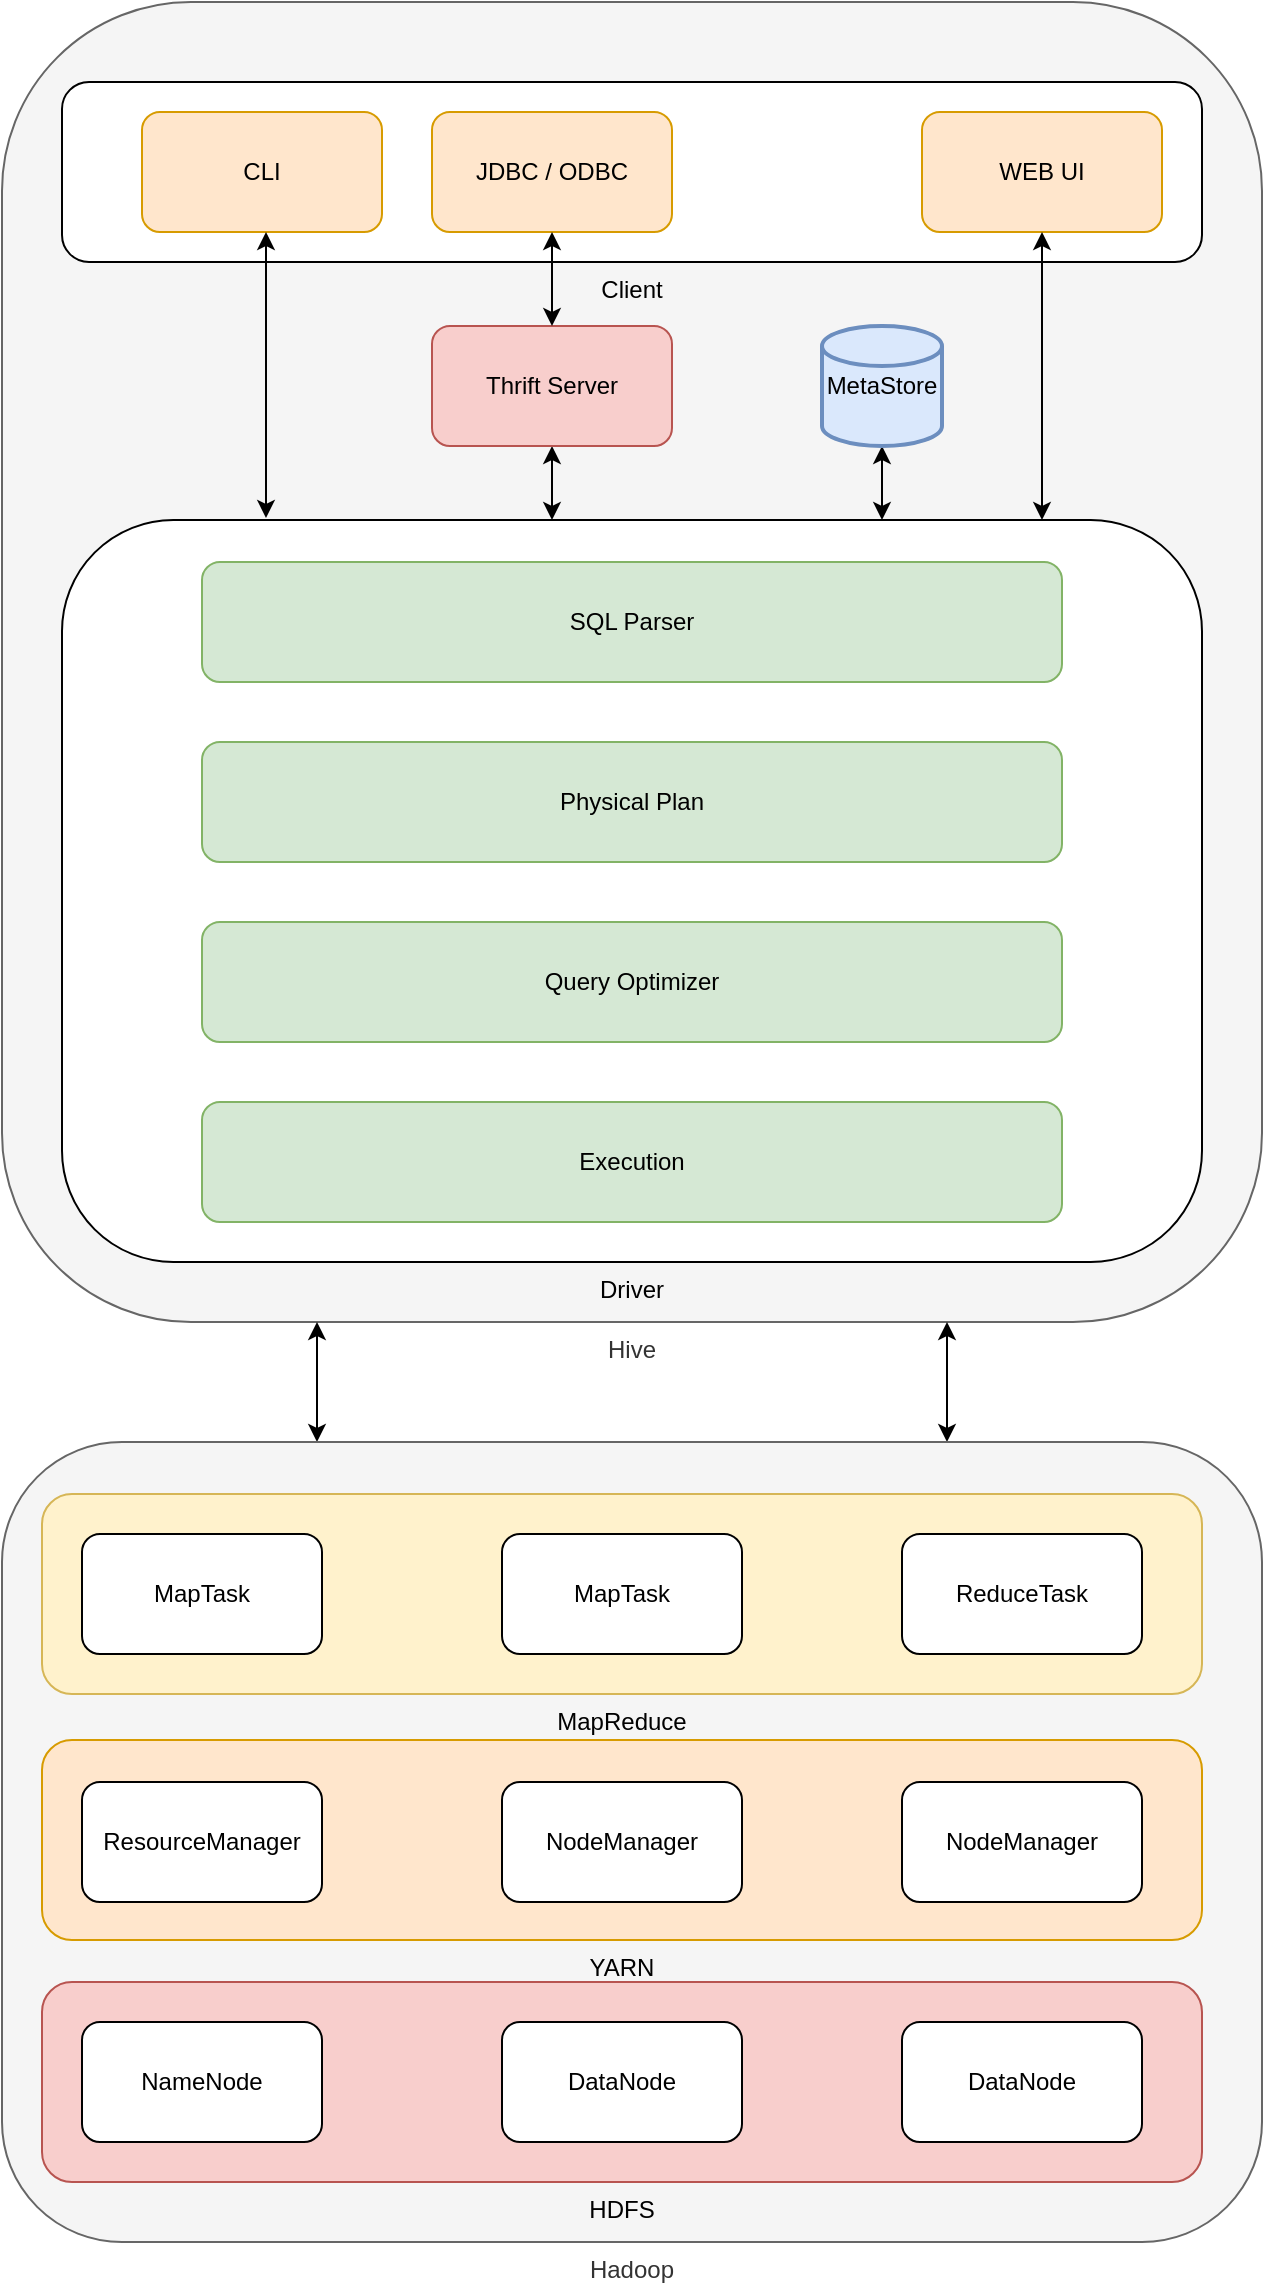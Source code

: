 <mxfile version="12.4.2" type="device" pages="1"><diagram id="CLlDv198pSm4ShS40Nl4" name="第 1 页"><mxGraphModel dx="1106" dy="830" grid="1" gridSize="10" guides="1" tooltips="1" connect="1" arrows="1" fold="1" page="1" pageScale="1" pageWidth="827" pageHeight="1169" math="0" shadow="0"><root><mxCell id="0"/><mxCell id="1" parent="0"/><mxCell id="wSLP8IicloLnR0IEoO8Q-1" value="Hive" style="rounded=1;whiteSpace=wrap;html=1;labelPosition=center;verticalLabelPosition=bottom;align=center;verticalAlign=top;fillColor=#f5f5f5;strokeColor=#666666;fontColor=#333333;" parent="1" vertex="1"><mxGeometry x="120" y="80" width="630" height="660" as="geometry"/></mxCell><mxCell id="wSLP8IicloLnR0IEoO8Q-2" value="Client" style="rounded=1;whiteSpace=wrap;html=1;labelPosition=center;verticalLabelPosition=bottom;align=center;verticalAlign=top;" parent="1" vertex="1"><mxGeometry x="150" y="120" width="570" height="90" as="geometry"/></mxCell><mxCell id="wSLP8IicloLnR0IEoO8Q-3" value="CLI" style="rounded=1;whiteSpace=wrap;html=1;fillColor=#ffe6cc;strokeColor=#d79b00;" parent="1" vertex="1"><mxGeometry x="190" y="135" width="120" height="60" as="geometry"/></mxCell><mxCell id="wSLP8IicloLnR0IEoO8Q-5" value="JDBC / ODBC" style="rounded=1;whiteSpace=wrap;html=1;fillColor=#ffe6cc;strokeColor=#d79b00;" parent="1" vertex="1"><mxGeometry x="335" y="135" width="120" height="60" as="geometry"/></mxCell><mxCell id="wSLP8IicloLnR0IEoO8Q-6" value="WEB UI" style="rounded=1;whiteSpace=wrap;html=1;fillColor=#ffe6cc;strokeColor=#d79b00;" parent="1" vertex="1"><mxGeometry x="580" y="135" width="120" height="60" as="geometry"/></mxCell><mxCell id="wSLP8IicloLnR0IEoO8Q-7" value="Driver" style="rounded=1;whiteSpace=wrap;html=1;labelPosition=center;verticalLabelPosition=bottom;align=center;verticalAlign=top;" parent="1" vertex="1"><mxGeometry x="150" y="339" width="570" height="371" as="geometry"/></mxCell><mxCell id="wSLP8IicloLnR0IEoO8Q-21" style="edgeStyle=orthogonalEdgeStyle;rounded=0;orthogonalLoop=1;jettySize=auto;html=1;startArrow=classic;startFill=1;" parent="1" source="wSLP8IicloLnR0IEoO8Q-3" edge="1"><mxGeometry relative="1" as="geometry"><mxPoint x="252" y="338" as="targetPoint"/><Array as="points"><mxPoint x="252" y="330"/><mxPoint x="252" y="330"/></Array></mxGeometry></mxCell><mxCell id="wSLP8IicloLnR0IEoO8Q-18" style="edgeStyle=orthogonalEdgeStyle;rounded=0;orthogonalLoop=1;jettySize=auto;html=1;startArrow=classic;startFill=1;" parent="1" source="wSLP8IicloLnR0IEoO8Q-6" target="wSLP8IicloLnR0IEoO8Q-7" edge="1"><mxGeometry relative="1" as="geometry"><Array as="points"><mxPoint x="640" y="230"/><mxPoint x="640" y="230"/></Array></mxGeometry></mxCell><mxCell id="wSLP8IicloLnR0IEoO8Q-8" value="SQL Parser" style="rounded=1;whiteSpace=wrap;html=1;fillColor=#d5e8d4;strokeColor=#82b366;" parent="1" vertex="1"><mxGeometry x="220" y="360" width="430" height="60" as="geometry"/></mxCell><mxCell id="wSLP8IicloLnR0IEoO8Q-9" value="Physical Plan" style="rounded=1;whiteSpace=wrap;html=1;fillColor=#d5e8d4;strokeColor=#82b366;" parent="1" vertex="1"><mxGeometry x="220" y="450" width="430" height="60" as="geometry"/></mxCell><mxCell id="wSLP8IicloLnR0IEoO8Q-10" value="Query Optimizer" style="rounded=1;whiteSpace=wrap;html=1;fillColor=#d5e8d4;strokeColor=#82b366;" parent="1" vertex="1"><mxGeometry x="220" y="540" width="430" height="60" as="geometry"/></mxCell><mxCell id="wSLP8IicloLnR0IEoO8Q-11" value="Execution" style="rounded=1;whiteSpace=wrap;html=1;fillColor=#d5e8d4;strokeColor=#82b366;" parent="1" vertex="1"><mxGeometry x="220" y="630" width="430" height="60" as="geometry"/></mxCell><mxCell id="wSLP8IicloLnR0IEoO8Q-22" style="edgeStyle=orthogonalEdgeStyle;rounded=0;orthogonalLoop=1;jettySize=auto;html=1;startArrow=classic;startFill=1;" parent="1" source="wSLP8IicloLnR0IEoO8Q-13" edge="1"><mxGeometry relative="1" as="geometry"><mxPoint x="395" y="339" as="targetPoint"/><Array as="points"><mxPoint x="395" y="339"/></Array></mxGeometry></mxCell><mxCell id="wSLP8IicloLnR0IEoO8Q-13" value="Thrift Server" style="rounded=1;whiteSpace=wrap;html=1;fillColor=#f8cecc;strokeColor=#b85450;" parent="1" vertex="1"><mxGeometry x="335" y="242" width="120" height="60" as="geometry"/></mxCell><mxCell id="wSLP8IicloLnR0IEoO8Q-16" style="edgeStyle=orthogonalEdgeStyle;rounded=0;orthogonalLoop=1;jettySize=auto;html=1;startArrow=classic;startFill=1;" parent="1" source="wSLP8IicloLnR0IEoO8Q-5" target="wSLP8IicloLnR0IEoO8Q-13" edge="1"><mxGeometry relative="1" as="geometry"/></mxCell><mxCell id="wSLP8IicloLnR0IEoO8Q-32" style="edgeStyle=orthogonalEdgeStyle;rounded=0;orthogonalLoop=1;jettySize=auto;html=1;startArrow=classic;startFill=1;" parent="1" source="wSLP8IicloLnR0IEoO8Q-25" edge="1"><mxGeometry relative="1" as="geometry"><mxPoint x="560" y="339" as="targetPoint"/><Array as="points"><mxPoint x="560" y="339"/></Array></mxGeometry></mxCell><mxCell id="wSLP8IicloLnR0IEoO8Q-25" value="MetaStore" style="strokeWidth=2;html=1;shape=mxgraph.flowchart.database;whiteSpace=wrap;labelPosition=center;verticalLabelPosition=middle;align=center;verticalAlign=middle;fillColor=#dae8fc;strokeColor=#6c8ebf;" parent="1" vertex="1"><mxGeometry x="530" y="242" width="60" height="60" as="geometry"/></mxCell><mxCell id="wSLP8IicloLnR0IEoO8Q-55" style="edgeStyle=orthogonalEdgeStyle;rounded=0;orthogonalLoop=1;jettySize=auto;html=1;exitX=0.75;exitY=0;exitDx=0;exitDy=0;entryX=0.75;entryY=1;entryDx=0;entryDy=0;startArrow=classic;startFill=1;" parent="1" source="wSLP8IicloLnR0IEoO8Q-31" target="wSLP8IicloLnR0IEoO8Q-1" edge="1"><mxGeometry relative="1" as="geometry"/></mxCell><mxCell id="wSLP8IicloLnR0IEoO8Q-56" style="edgeStyle=orthogonalEdgeStyle;rounded=0;orthogonalLoop=1;jettySize=auto;html=1;exitX=0.25;exitY=0;exitDx=0;exitDy=0;entryX=0.25;entryY=1;entryDx=0;entryDy=0;startArrow=classic;startFill=1;" parent="1" source="wSLP8IicloLnR0IEoO8Q-31" target="wSLP8IicloLnR0IEoO8Q-1" edge="1"><mxGeometry relative="1" as="geometry"/></mxCell><mxCell id="wSLP8IicloLnR0IEoO8Q-31" value="Hadoop" style="rounded=1;whiteSpace=wrap;html=1;labelPosition=center;verticalLabelPosition=bottom;align=center;verticalAlign=top;fillColor=#f5f5f5;strokeColor=#666666;fontColor=#333333;" parent="1" vertex="1"><mxGeometry x="120" y="800" width="630" height="400" as="geometry"/></mxCell><mxCell id="wSLP8IicloLnR0IEoO8Q-39" value="" style="group;" parent="1" vertex="1" connectable="0"><mxGeometry x="140" y="1070" width="580" height="100" as="geometry"/></mxCell><mxCell id="wSLP8IicloLnR0IEoO8Q-40" value="" style="group;" parent="1" vertex="1" connectable="0"><mxGeometry x="140" y="950" width="580" height="100" as="geometry"/></mxCell><mxCell id="wSLP8IicloLnR0IEoO8Q-46" value="" style="group" parent="1" vertex="1" connectable="0"><mxGeometry x="140" y="826" width="580" height="100" as="geometry"/></mxCell><mxCell id="wSLP8IicloLnR0IEoO8Q-47" value="MapReduce" style="rounded=1;whiteSpace=wrap;html=1;labelPosition=center;verticalLabelPosition=bottom;align=center;verticalAlign=top;fillColor=#fff2cc;strokeColor=#d6b656;" parent="wSLP8IicloLnR0IEoO8Q-46" vertex="1"><mxGeometry width="580" height="100" as="geometry"/></mxCell><mxCell id="wSLP8IicloLnR0IEoO8Q-48" value="MapTask" style="rounded=1;whiteSpace=wrap;html=1;" parent="wSLP8IicloLnR0IEoO8Q-46" vertex="1"><mxGeometry x="20" y="20" width="120" height="60" as="geometry"/></mxCell><mxCell id="wSLP8IicloLnR0IEoO8Q-49" value="MapTask" style="rounded=1;whiteSpace=wrap;html=1;" parent="wSLP8IicloLnR0IEoO8Q-46" vertex="1"><mxGeometry x="230" y="20" width="120" height="60" as="geometry"/></mxCell><mxCell id="wSLP8IicloLnR0IEoO8Q-50" value="ReduceTask" style="rounded=1;whiteSpace=wrap;html=1;" parent="wSLP8IicloLnR0IEoO8Q-46" vertex="1"><mxGeometry x="430" y="20" width="120" height="60" as="geometry"/></mxCell><mxCell id="wSLP8IicloLnR0IEoO8Q-41" value="YARN" style="rounded=1;whiteSpace=wrap;html=1;labelPosition=center;verticalLabelPosition=bottom;align=center;verticalAlign=top;fillColor=#ffe6cc;strokeColor=#d79b00;" parent="1" vertex="1"><mxGeometry x="140" y="949" width="580" height="100" as="geometry"/></mxCell><mxCell id="wSLP8IicloLnR0IEoO8Q-42" value="ResourceManager" style="rounded=1;whiteSpace=wrap;html=1;" parent="1" vertex="1"><mxGeometry x="160" y="970" width="120" height="60" as="geometry"/></mxCell><mxCell id="wSLP8IicloLnR0IEoO8Q-43" value="NodeManager" style="rounded=1;whiteSpace=wrap;html=1;" parent="1" vertex="1"><mxGeometry x="370" y="970" width="120" height="60" as="geometry"/></mxCell><mxCell id="wSLP8IicloLnR0IEoO8Q-44" value="NodeManager" style="rounded=1;whiteSpace=wrap;html=1;" parent="1" vertex="1"><mxGeometry x="570" y="970" width="120" height="60" as="geometry"/></mxCell><mxCell id="wSLP8IicloLnR0IEoO8Q-34" value="HDFS" style="rounded=1;whiteSpace=wrap;html=1;labelPosition=center;verticalLabelPosition=bottom;align=center;verticalAlign=top;fillColor=#f8cecc;strokeColor=#b85450;" parent="1" vertex="1"><mxGeometry x="140" y="1070" width="580" height="100" as="geometry"/></mxCell><mxCell id="wSLP8IicloLnR0IEoO8Q-36" value="NameNode" style="rounded=1;whiteSpace=wrap;html=1;" parent="1" vertex="1"><mxGeometry x="160" y="1090" width="120" height="60" as="geometry"/></mxCell><mxCell id="wSLP8IicloLnR0IEoO8Q-37" value="DataNode" style="rounded=1;whiteSpace=wrap;html=1;" parent="1" vertex="1"><mxGeometry x="370" y="1090" width="120" height="60" as="geometry"/></mxCell><mxCell id="wSLP8IicloLnR0IEoO8Q-38" value="DataNode" style="rounded=1;whiteSpace=wrap;html=1;" parent="1" vertex="1"><mxGeometry x="570" y="1090" width="120" height="60" as="geometry"/></mxCell></root></mxGraphModel></diagram></mxfile>